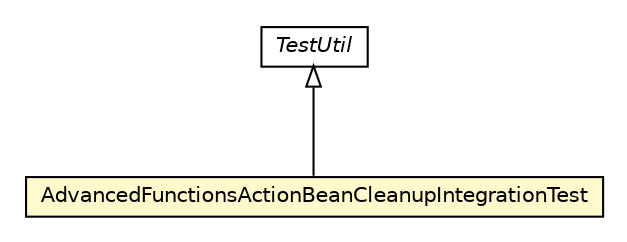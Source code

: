 #!/usr/local/bin/dot
#
# Class diagram 
# Generated by UMLGraph version R5_6-24-gf6e263 (http://www.umlgraph.org/)
#

digraph G {
	edge [fontname="Helvetica",fontsize=10,labelfontname="Helvetica",labelfontsize=10];
	node [fontname="Helvetica",fontsize=10,shape=plaintext];
	nodesep=0.25;
	ranksep=0.5;
	// nl.b3p.brmo.service.stripes.AdvancedFunctionsActionBeanCleanupIntegrationTest
	c30 [label=<<table title="nl.b3p.brmo.service.stripes.AdvancedFunctionsActionBeanCleanupIntegrationTest" border="0" cellborder="1" cellspacing="0" cellpadding="2" port="p" bgcolor="lemonChiffon" href="./AdvancedFunctionsActionBeanCleanupIntegrationTest.html">
		<tr><td><table border="0" cellspacing="0" cellpadding="1">
<tr><td align="center" balign="center"> AdvancedFunctionsActionBeanCleanupIntegrationTest </td></tr>
		</table></td></tr>
		</table>>, URL="./AdvancedFunctionsActionBeanCleanupIntegrationTest.html", fontname="Helvetica", fontcolor="black", fontsize=10.0];
	// nl.b3p.brmo.service.testutil.TestUtil
	c31 [label=<<table title="nl.b3p.brmo.service.testutil.TestUtil" border="0" cellborder="1" cellspacing="0" cellpadding="2" port="p" href="../testutil/TestUtil.html">
		<tr><td><table border="0" cellspacing="0" cellpadding="1">
<tr><td align="center" balign="center"><font face="Helvetica-Oblique"> TestUtil </font></td></tr>
		</table></td></tr>
		</table>>, URL="../testutil/TestUtil.html", fontname="Helvetica", fontcolor="black", fontsize=10.0];
	//nl.b3p.brmo.service.stripes.AdvancedFunctionsActionBeanCleanupIntegrationTest extends nl.b3p.brmo.service.testutil.TestUtil
	c31:p -> c30:p [dir=back,arrowtail=empty];
}

